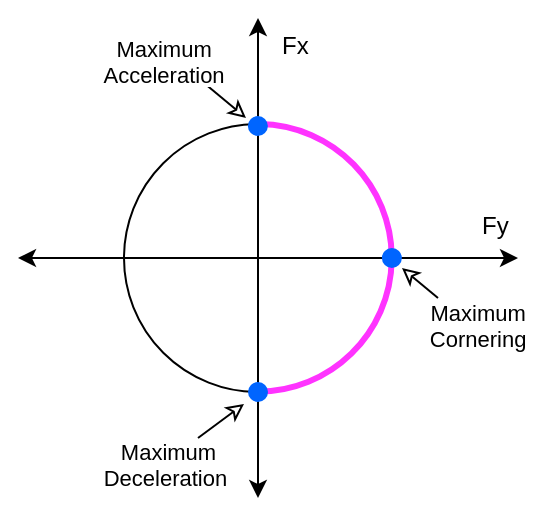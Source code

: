 <mxfile version="14.5.3" type="github" pages="2">
  <diagram id="g7usEjnd5ee0Ly5ZbJtn" name="Page-1">
    <mxGraphModel dx="1016" dy="541" grid="1" gridSize="10" guides="1" tooltips="1" connect="1" arrows="1" fold="1" page="1" pageScale="1" pageWidth="850" pageHeight="1100" math="0" shadow="0">
      <root>
        <mxCell id="0" />
        <mxCell id="1" parent="0" />
        <mxCell id="zeGIx0DeRolgVq0zqXq3-1" value="" style="endArrow=classic;startArrow=classic;" edge="1" parent="1">
          <mxGeometry width="50" height="50" relative="1" as="geometry">
            <mxPoint x="320" y="320" as="sourcePoint" />
            <mxPoint x="570" y="320" as="targetPoint" />
          </mxGeometry>
        </mxCell>
        <mxCell id="zeGIx0DeRolgVq0zqXq3-2" value="" style="endArrow=classic;startArrow=classic;" edge="1" parent="1">
          <mxGeometry width="50" height="50" relative="1" as="geometry">
            <mxPoint x="440" y="440" as="sourcePoint" />
            <mxPoint x="440" y="200" as="targetPoint" />
          </mxGeometry>
        </mxCell>
        <mxCell id="zeGIx0DeRolgVq0zqXq3-3" value="" style="ellipse;fillColor=none;aspect=fixed;" vertex="1" parent="1">
          <mxGeometry x="373" y="253" width="134" height="134" as="geometry" />
        </mxCell>
        <mxCell id="zeGIx0DeRolgVq0zqXq3-5" value="Fx" style="text;" vertex="1" parent="1">
          <mxGeometry x="450" y="200" width="40" height="30" as="geometry" />
        </mxCell>
        <mxCell id="zeGIx0DeRolgVq0zqXq3-6" value="Fy" style="text;" vertex="1" parent="1">
          <mxGeometry x="550" y="290" width="40" height="30" as="geometry" />
        </mxCell>
        <mxCell id="zeGIx0DeRolgVq0zqXq3-8" value="" style="verticalLabelPosition=bottom;verticalAlign=top;shape=mxgraph.basic.arc;startAngle=0.002;endAngle=0.502;strokeWidth=3;fontColor=#ffffff;fillColor=none;strokeColor=#FF33FF;" vertex="1" parent="1">
          <mxGeometry x="373" y="253" width="133.858" height="133.858" as="geometry" />
        </mxCell>
        <mxCell id="zeGIx0DeRolgVq0zqXq3-10" value="" style="shape=ellipse;fillColor=#0065FF;strokeColor=none;" vertex="1" parent="1">
          <mxGeometry x="435" y="382" width="10" height="10" as="geometry" />
        </mxCell>
        <mxCell id="zeGIx0DeRolgVq0zqXq3-11" value="" style="shape=ellipse;fillColor=#0065FF;strokeColor=none;" vertex="1" parent="1">
          <mxGeometry x="501.93" y="315" width="10" height="10" as="geometry" />
        </mxCell>
        <mxCell id="zeGIx0DeRolgVq0zqXq3-14" value="" style="shape=ellipse;fillColor=#0065FF;strokeColor=none;" vertex="1" parent="1">
          <mxGeometry x="434.93" y="249" width="10" height="10" as="geometry" />
        </mxCell>
        <mxCell id="zeGIx0DeRolgVq0zqXq3-16" value="" style="endArrow=classic;endFill=0;" edge="1" parent="1">
          <mxGeometry width="50" height="50" relative="1" as="geometry">
            <mxPoint x="410" y="230" as="sourcePoint" />
            <mxPoint x="434" y="250" as="targetPoint" />
          </mxGeometry>
        </mxCell>
        <mxCell id="zeGIx0DeRolgVq0zqXq3-17" value="Maximum &#xa;Acceleration" style="edgeLabel;align=center;verticalAlign=middle;resizable=0;points=[];" vertex="1" connectable="0" parent="zeGIx0DeRolgVq0zqXq3-16">
          <mxGeometry x="-0.458" relative="1" as="geometry">
            <mxPoint x="-23.74" y="-14.26" as="offset" />
          </mxGeometry>
        </mxCell>
        <mxCell id="zeGIx0DeRolgVq0zqXq3-19" value="" style="endArrow=classic;endFill=0;" edge="1" parent="1">
          <mxGeometry width="50" height="50" relative="1" as="geometry">
            <mxPoint x="410" y="410" as="sourcePoint" />
            <mxPoint x="433" y="393" as="targetPoint" />
          </mxGeometry>
        </mxCell>
        <mxCell id="zeGIx0DeRolgVq0zqXq3-20" value="Maximum &#xa;Deceleration " style="edgeLabel;align=center;verticalAlign=middle;resizable=0;points=[];" vertex="1" connectable="0" parent="zeGIx0DeRolgVq0zqXq3-19">
          <mxGeometry x="-0.458" relative="1" as="geometry">
            <mxPoint x="-21.42" y="17.42" as="offset" />
          </mxGeometry>
        </mxCell>
        <mxCell id="zeGIx0DeRolgVq0zqXq3-22" value="" style="endArrow=classic;endFill=0;" edge="1" parent="1">
          <mxGeometry width="50" height="50" relative="1" as="geometry">
            <mxPoint x="530" y="340" as="sourcePoint" />
            <mxPoint x="512" y="325" as="targetPoint" />
          </mxGeometry>
        </mxCell>
        <mxCell id="zeGIx0DeRolgVq0zqXq3-23" value="Maximum &#xa;Cornering" style="edgeLabel;align=center;verticalAlign=middle;resizable=0;points=[];" vertex="1" connectable="0" parent="zeGIx0DeRolgVq0zqXq3-22">
          <mxGeometry x="-0.458" relative="1" as="geometry">
            <mxPoint x="24.83" y="17.42" as="offset" />
          </mxGeometry>
        </mxCell>
      </root>
    </mxGraphModel>
  </diagram>
  <diagram id="X77Ue-ZlXGN9faTH996L" name="Page-2">
    <mxGraphModel dx="1226" dy="653" grid="0" gridSize="10" guides="1" tooltips="1" connect="1" arrows="1" fold="1" page="1" pageScale="1" pageWidth="850" pageHeight="1100" math="0" shadow="0">
      <root>
        <mxCell id="i4RcE1fr88npL_jNl3nU-0" />
        <mxCell id="i4RcE1fr88npL_jNl3nU-1" parent="i4RcE1fr88npL_jNl3nU-0" />
        <mxCell id="Za7xxilf6f-1Jp0edNZU-0" value="" style="edgeStyle=orthogonalEdgeStyle;rounded=0;orthogonalLoop=1;jettySize=auto;entryX=0;entryY=0.75;entryDx=0;entryDy=0;startArrow=none;startFill=0;endArrow=classicThin;endFill=1;fontSize=10;fillColor=#d0cee2;strokeColor=#56517e;" edge="1" parent="i4RcE1fr88npL_jNl3nU-1" source="Za7xxilf6f-1Jp0edNZU-6" target="Za7xxilf6f-1Jp0edNZU-37">
          <mxGeometry relative="1" as="geometry">
            <Array as="points">
              <mxPoint x="425" y="404.13" />
              <mxPoint x="425" y="385.13" />
            </Array>
          </mxGeometry>
        </mxCell>
        <mxCell id="Za7xxilf6f-1Jp0edNZU-1" value="road geometry" style="edgeLabel;align=center;verticalAlign=middle;resizable=0;points=[];fontSize=7;" vertex="1" connectable="0" parent="Za7xxilf6f-1Jp0edNZU-0">
          <mxGeometry x="0.278" y="1" relative="1" as="geometry">
            <mxPoint x="36.62" y="-25.42" as="offset" />
          </mxGeometry>
        </mxCell>
        <mxCell id="Za7xxilf6f-1Jp0edNZU-2" value="" style="edgeStyle=orthogonalEdgeStyle;rounded=0;orthogonalLoop=1;jettySize=auto;entryX=0;entryY=0.75;entryDx=0;entryDy=0;startArrow=none;startFill=0;endArrow=classicThin;endFill=1;fontSize=7;fillColor=#d0cee2;strokeColor=#56517e;" edge="1" parent="i4RcE1fr88npL_jNl3nU-1" source="Za7xxilf6f-1Jp0edNZU-6" target="Za7xxilf6f-1Jp0edNZU-21">
          <mxGeometry relative="1" as="geometry">
            <Array as="points">
              <mxPoint x="213" y="203.13" />
              <mxPoint x="595" y="203.13" />
              <mxPoint x="595" y="289.13" />
              <mxPoint x="625" y="289.13" />
            </Array>
          </mxGeometry>
        </mxCell>
        <mxCell id="Za7xxilf6f-1Jp0edNZU-3" value="μ" style="edgeLabel;align=center;verticalAlign=middle;resizable=0;points=[];fontSize=7;" vertex="1" connectable="0" parent="Za7xxilf6f-1Jp0edNZU-2">
          <mxGeometry x="0.38" y="-1" relative="1" as="geometry">
            <mxPoint x="-22" y="-8" as="offset" />
          </mxGeometry>
        </mxCell>
        <mxCell id="Za7xxilf6f-1Jp0edNZU-4" value="" style="edgeStyle=orthogonalEdgeStyle;rounded=0;orthogonalLoop=1;jettySize=auto;startArrow=none;startFill=0;endArrow=classicThin;endFill=1;fontSize=7;dashed=1;" edge="1" parent="i4RcE1fr88npL_jNl3nU-1" source="Za7xxilf6f-1Jp0edNZU-6" target="Za7xxilf6f-1Jp0edNZU-14">
          <mxGeometry relative="1" as="geometry" />
        </mxCell>
        <mxCell id="Za7xxilf6f-1Jp0edNZU-5" value="estimation\&#xa;preview" style="edgeLabel;align=center;verticalAlign=middle;resizable=0;points=[];fontSize=7;" vertex="1" connectable="0" parent="Za7xxilf6f-1Jp0edNZU-4">
          <mxGeometry x="-0.254" relative="1" as="geometry">
            <mxPoint x="-22" y="-4.04" as="offset" />
          </mxGeometry>
        </mxCell>
        <mxCell id="Za7xxilf6f-1Jp0edNZU-6" value="road friction,&#xa;road geometry" style="rounded=1;labelBackgroundColor=none;arcSize=16;verticalAlign=middle;fontSize=10;align=center;fillColor=#f5f5f5;strokeColor=#666666;fontColor=#333333;" vertex="1" parent="i4RcE1fr88npL_jNl3nU-1">
          <mxGeometry x="180" y="190" width="66" height="41.42" as="geometry" />
        </mxCell>
        <mxCell id="Za7xxilf6f-1Jp0edNZU-7" value="Vehicle Kinematics" style="rounded=1;align=center;verticalAlign=top;fontSize=10;fontStyle=0;strokeColor=#666666;fillColor=#f5f5f5;fontColor=#333333;glass=0;" vertex="1" parent="i4RcE1fr88npL_jNl3nU-1">
          <mxGeometry x="456.65" y="259.13" width="98.35" height="124" as="geometry" />
        </mxCell>
        <mxCell id="Za7xxilf6f-1Jp0edNZU-8" value="Vehicle Dynamics" style="rounded=1;align=center;verticalAlign=top;fontSize=10;fontStyle=0;strokeColor=#666666;fillColor=#f5f5f5;fontColor=#333333;glass=0;" vertex="1" parent="i4RcE1fr88npL_jNl3nU-1">
          <mxGeometry x="295.32" y="213.13" width="108.35" height="176" as="geometry" />
        </mxCell>
        <mxCell id="Za7xxilf6f-1Jp0edNZU-9" value="" style="edgeStyle=orthogonalEdgeStyle;rounded=0;orthogonalLoop=1;jettySize=auto;entryX=0;entryY=0.5;entryDx=0;entryDy=0;endArrow=classicThin;endFill=1;exitX=1;exitY=0.75;exitDx=0;exitDy=0;" edge="1" parent="i4RcE1fr88npL_jNl3nU-1" source="Za7xxilf6f-1Jp0edNZU-14" target="Za7xxilf6f-1Jp0edNZU-17">
          <mxGeometry relative="1" as="geometry">
            <mxPoint x="255" y="353.13" as="sourcePoint" />
          </mxGeometry>
        </mxCell>
        <mxCell id="Za7xxilf6f-1Jp0edNZU-10" value="driving/brake &#xa;torque T" style="edgeLabel;align=center;verticalAlign=middle;resizable=0;points=[];fontSize=7;" vertex="1" connectable="0" parent="Za7xxilf6f-1Jp0edNZU-9">
          <mxGeometry x="-0.258" y="-1" relative="1" as="geometry">
            <mxPoint x="1.24" y="-11.41" as="offset" />
          </mxGeometry>
        </mxCell>
        <mxCell id="Za7xxilf6f-1Jp0edNZU-11" value="" style="edgeStyle=orthogonalEdgeStyle;rounded=0;orthogonalLoop=1;jettySize=auto;exitX=1;exitY=0.75;exitDx=0;exitDy=0;fontSize=7;endArrow=classicThin;endFill=1;fillColor=#d5e8d4;strokeColor=#82b366;entryX=0;entryY=0.75;entryDx=0;entryDy=0;" edge="1" parent="i4RcE1fr88npL_jNl3nU-1" source="Za7xxilf6f-1Jp0edNZU-14" target="Za7xxilf6f-1Jp0edNZU-27">
          <mxGeometry relative="1" as="geometry">
            <Array as="points">
              <mxPoint x="246" y="299.13" />
              <mxPoint x="309" y="299.13" />
            </Array>
          </mxGeometry>
        </mxCell>
        <mxCell id="Za7xxilf6f-1Jp0edNZU-12" value="steering δ" style="edgeLabel;align=center;verticalAlign=middle;resizable=0;points=[];fontSize=7;" vertex="1" connectable="0" parent="Za7xxilf6f-1Jp0edNZU-11">
          <mxGeometry x="-0.199" y="1" relative="1" as="geometry">
            <mxPoint x="-10.86" y="-25.51" as="offset" />
          </mxGeometry>
        </mxCell>
        <mxCell id="Za7xxilf6f-1Jp0edNZU-13" value="" style="edgeStyle=orthogonalEdgeStyle;rounded=0;orthogonalLoop=1;jettySize=auto;entryX=0;entryY=0.25;entryDx=0;entryDy=0;fontSize=7;endArrow=classicThin;endFill=1;fillColor=#d5e8d4;strokeColor=#82b366;" edge="1" parent="i4RcE1fr88npL_jNl3nU-1" target="Za7xxilf6f-1Jp0edNZU-30">
          <mxGeometry relative="1" as="geometry">
            <mxPoint x="255" y="303.13" as="sourcePoint" />
          </mxGeometry>
        </mxCell>
        <mxCell id="Za7xxilf6f-1Jp0edNZU-14" value="Driver &#xa;Model and &#xa;Controller" style="rounded=1;align=center;verticalAlign=middle;fontSize=10;fontStyle=0;fillColor=#F8CBAD;strokeColor=#578EC0;arcSize=10;" vertex="1" parent="i4RcE1fr88npL_jNl3nU-1">
          <mxGeometry x="180" y="288.1" width="66" height="95.03" as="geometry" />
        </mxCell>
        <mxCell id="Za7xxilf6f-1Jp0edNZU-15" value="" style="edgeStyle=orthogonalEdgeStyle;rounded=0;orthogonalLoop=1;jettySize=auto;fontSize=7;entryX=0;entryY=0.25;entryDx=0;entryDy=0;endArrow=classicThin;endFill=1;" edge="1" parent="i4RcE1fr88npL_jNl3nU-1" source="Za7xxilf6f-1Jp0edNZU-17" target="Za7xxilf6f-1Jp0edNZU-33">
          <mxGeometry relative="1" as="geometry">
            <mxPoint x="465" y="243.13" as="targetPoint" />
          </mxGeometry>
        </mxCell>
        <mxCell id="Za7xxilf6f-1Jp0edNZU-16" value="rotational &#xa;velocity ω" style="edgeLabel;align=center;verticalAlign=middle;resizable=0;points=[];fontSize=7;" vertex="1" connectable="0" parent="Za7xxilf6f-1Jp0edNZU-15">
          <mxGeometry x="0.169" relative="1" as="geometry">
            <mxPoint x="-11.21" y="-10.4" as="offset" />
          </mxGeometry>
        </mxCell>
        <mxCell id="Za7xxilf6f-1Jp0edNZU-17" value="4 Wheels" style="rounded=1;align=center;verticalAlign=middle;fontSize=10;fontStyle=0;fillColor=#fff2cc;strokeColor=#d6b656;gradientColor=#ffd966;" vertex="1" parent="i4RcE1fr88npL_jNl3nU-1">
          <mxGeometry x="308.68" y="353.135" width="83" height="20" as="geometry" />
        </mxCell>
        <mxCell id="Za7xxilf6f-1Jp0edNZU-18" value="" style="edgeStyle=orthogonalEdgeStyle;rounded=0;orthogonalLoop=1;jettySize=auto;exitX=0.5;exitY=1;exitDx=0;exitDy=0;" edge="1" parent="i4RcE1fr88npL_jNl3nU-1" source="Za7xxilf6f-1Jp0edNZU-17" target="Za7xxilf6f-1Jp0edNZU-17">
          <mxGeometry relative="1" as="geometry" />
        </mxCell>
        <mxCell id="Za7xxilf6f-1Jp0edNZU-19" value="" style="edgeStyle=orthogonalEdgeStyle;rounded=0;orthogonalLoop=1;jettySize=auto;exitX=1;exitY=0.5;exitDx=0;exitDy=0;fontSize=7;endArrow=classicThin;endFill=1;" edge="1" parent="i4RcE1fr88npL_jNl3nU-1" source="Za7xxilf6f-1Jp0edNZU-21">
          <mxGeometry relative="1" as="geometry">
            <mxPoint x="350" y="373.13" as="targetPoint" />
            <Array as="points">
              <mxPoint x="715" y="275.13" />
              <mxPoint x="715" y="433.13" />
              <mxPoint x="350" y="433.13" />
            </Array>
          </mxGeometry>
        </mxCell>
        <mxCell id="Za7xxilf6f-1Jp0edNZU-20" value="Ftx,Fty" style="edgeLabel;align=center;verticalAlign=middle;resizable=0;points=[];fontSize=7;" vertex="1" connectable="0" parent="Za7xxilf6f-1Jp0edNZU-19">
          <mxGeometry x="0.217" relative="1" as="geometry">
            <mxPoint x="2.99" y="-6" as="offset" />
          </mxGeometry>
        </mxCell>
        <mxCell id="Za7xxilf6f-1Jp0edNZU-21" value="Tires" style="rounded=1;align=center;verticalAlign=middle;fillColor=#d0cee2;strokeColor=#56517e;fontSize=9;fontStyle=0;" vertex="1" parent="i4RcE1fr88npL_jNl3nU-1">
          <mxGeometry x="625" y="322.64" width="64" height="53.76" as="geometry" />
        </mxCell>
        <mxCell id="Za7xxilf6f-1Jp0edNZU-22" value="" style="edgeStyle=orthogonalEdgeStyle;rounded=0;orthogonalLoop=1;jettySize=auto;fontSize=7;entryX=-0.003;entryY=0.685;entryDx=0;entryDy=0;entryPerimeter=0;endArrow=classicThin;endFill=1;exitX=1;exitY=0.25;exitDx=0;exitDy=0;" edge="1" parent="i4RcE1fr88npL_jNl3nU-1" source="Za7xxilf6f-1Jp0edNZU-27" target="Za7xxilf6f-1Jp0edNZU-30">
          <mxGeometry relative="1" as="geometry">
            <Array as="points">
              <mxPoint x="435" y="328.13" />
              <mxPoint x="435" y="313.13" />
            </Array>
          </mxGeometry>
        </mxCell>
        <mxCell id="Za7xxilf6f-1Jp0edNZU-23" value="Vx,Vy,r" style="edgeLabel;align=center;verticalAlign=middle;resizable=0;points=[];fontSize=7;" vertex="1" connectable="0" parent="Za7xxilf6f-1Jp0edNZU-22">
          <mxGeometry x="-0.624" relative="1" as="geometry">
            <mxPoint x="-2.93" y="-6.3" as="offset" />
          </mxGeometry>
        </mxCell>
        <mxCell id="Za7xxilf6f-1Jp0edNZU-24" value="" style="edgeStyle=orthogonalEdgeStyle;rounded=0;orthogonalLoop=1;jettySize=auto;startArrow=none;startFill=0;endArrow=classicThin;endFill=1;fontSize=7;entryX=0;entryY=0.75;entryDx=0;entryDy=0;exitX=1;exitY=0.25;exitDx=0;exitDy=0;" edge="1" parent="i4RcE1fr88npL_jNl3nU-1" source="Za7xxilf6f-1Jp0edNZU-27" target="Za7xxilf6f-1Jp0edNZU-33">
          <mxGeometry relative="1" as="geometry">
            <mxPoint x="455" y="353.13" as="targetPoint" />
            <Array as="points">
              <mxPoint x="435" y="328.13" />
              <mxPoint x="435" y="267.13" />
            </Array>
          </mxGeometry>
        </mxCell>
        <mxCell id="Za7xxilf6f-1Jp0edNZU-25" value="" style="edgeStyle=orthogonalEdgeStyle;rounded=0;orthogonalLoop=1;jettySize=auto;startArrow=none;startFill=0;endArrow=classicThin;endFill=1;fontSize=7;entryX=0;entryY=0.25;entryDx=0;entryDy=0;exitX=1;exitY=0.75;exitDx=0;exitDy=0;" edge="1" parent="i4RcE1fr88npL_jNl3nU-1" source="Za7xxilf6f-1Jp0edNZU-27" target="Za7xxilf6f-1Jp0edNZU-37">
          <mxGeometry relative="1" as="geometry">
            <Array as="points">
              <mxPoint x="425" y="358.13" />
              <mxPoint x="425" y="369.13" />
            </Array>
          </mxGeometry>
        </mxCell>
        <mxCell id="Za7xxilf6f-1Jp0edNZU-26" value="ax,ay" style="edgeLabel;align=center;verticalAlign=middle;resizable=0;points=[];fontSize=7;" vertex="1" connectable="0" parent="Za7xxilf6f-1Jp0edNZU-25">
          <mxGeometry x="-0.536" y="1" relative="1" as="geometry">
            <mxPoint x="28.38" y="4.58" as="offset" />
          </mxGeometry>
        </mxCell>
        <mxCell id="Za7xxilf6f-1Jp0edNZU-27" value="Vehicle Body:&#xa;Longitudinal,&#xa;Lateral,Yaw" style="rounded=1;align=center;verticalAlign=middle;fontSize=10;fontStyle=0;fillColor=#fff2cc;strokeColor=#d6b656;gradientColor=#ffd966;" vertex="1" parent="i4RcE1fr88npL_jNl3nU-1">
          <mxGeometry x="308.68" y="231.42" width="83" height="60" as="geometry" />
        </mxCell>
        <mxCell id="Za7xxilf6f-1Jp0edNZU-28" value="" style="edgeStyle=orthogonalEdgeStyle;rounded=0;orthogonalLoop=1;jettySize=auto;startArrow=none;startFill=0;endArrow=classicThin;endFill=1;fontSize=7;" edge="1" parent="i4RcE1fr88npL_jNl3nU-1" source="Za7xxilf6f-1Jp0edNZU-30" target="Za7xxilf6f-1Jp0edNZU-21">
          <mxGeometry relative="1" as="geometry">
            <Array as="points">
              <mxPoint x="575" y="307.13" />
              <mxPoint x="575" y="270.13" />
            </Array>
          </mxGeometry>
        </mxCell>
        <mxCell id="Za7xxilf6f-1Jp0edNZU-29" value="α" style="edgeLabel;align=center;verticalAlign=middle;resizable=0;points=[];fontSize=7;" vertex="1" connectable="0" parent="Za7xxilf6f-1Jp0edNZU-28">
          <mxGeometry x="-0.642" y="-1" relative="1" as="geometry">
            <mxPoint x="3.85" y="-6.92" as="offset" />
          </mxGeometry>
        </mxCell>
        <mxCell id="Za7xxilf6f-1Jp0edNZU-30" value="Slip Angle" style="rounded=1;align=center;verticalAlign=middle;fillColor=#b1ddf0;strokeColor=#10739e;fontSize=9;fontStyle=0;" vertex="1" parent="i4RcE1fr88npL_jNl3nU-1">
          <mxGeometry x="473.72" y="333.13" width="64.21" height="31.42" as="geometry" />
        </mxCell>
        <mxCell id="Za7xxilf6f-1Jp0edNZU-31" value="" style="edgeStyle=orthogonalEdgeStyle;rounded=0;orthogonalLoop=1;jettySize=auto;startArrow=none;startFill=0;endArrow=classicThin;endFill=1;fontSize=7;entryX=-0.016;entryY=0.204;entryDx=0;entryDy=0;entryPerimeter=0;" edge="1" parent="i4RcE1fr88npL_jNl3nU-1" source="Za7xxilf6f-1Jp0edNZU-33" target="Za7xxilf6f-1Jp0edNZU-21">
          <mxGeometry relative="1" as="geometry" />
        </mxCell>
        <mxCell id="Za7xxilf6f-1Jp0edNZU-32" value="κ" style="edgeLabel;align=center;verticalAlign=middle;resizable=0;points=[];fontSize=7;" vertex="1" connectable="0" parent="Za7xxilf6f-1Jp0edNZU-31">
          <mxGeometry x="0.016" y="6" relative="1" as="geometry">
            <mxPoint x="-17.43" y="-0.31" as="offset" />
          </mxGeometry>
        </mxCell>
        <mxCell id="Za7xxilf6f-1Jp0edNZU-33" value="Slip Ratio" style="rounded=1;align=center;verticalAlign=middle;fillColor=#b1ddf0;strokeColor=#10739e;fontSize=9;fontStyle=0;" vertex="1" parent="i4RcE1fr88npL_jNl3nU-1">
          <mxGeometry x="473.72" y="283.13" width="64.21" height="31.42" as="geometry" />
        </mxCell>
        <mxCell id="Za7xxilf6f-1Jp0edNZU-34" value="" style="edgeStyle=orthogonalEdgeStyle;rounded=0;orthogonalLoop=1;jettySize=auto;exitX=1;exitY=0.75;exitDx=0;exitDy=0;fontSize=7;endArrow=classicThin;endFill=1;fillColor=#d5e8d4;strokeColor=#82b366;" edge="1" parent="i4RcE1fr88npL_jNl3nU-1" source="Za7xxilf6f-1Jp0edNZU-14" target="Za7xxilf6f-1Jp0edNZU-33">
          <mxGeometry relative="1" as="geometry">
            <mxPoint x="235" y="309.083" as="sourcePoint" />
            <mxPoint x="342.68" y="353.13" as="targetPoint" />
            <Array as="points">
              <mxPoint x="445" y="299.13" />
              <mxPoint x="445" y="260.13" />
            </Array>
          </mxGeometry>
        </mxCell>
        <mxCell id="Za7xxilf6f-1Jp0edNZU-35" value="" style="edgeStyle=orthogonalEdgeStyle;rounded=0;orthogonalLoop=1;jettySize=auto;entryX=-0.003;entryY=0.576;entryDx=0;entryDy=0;startArrow=none;startFill=0;endArrow=classicThin;endFill=1;fontSize=7;entryPerimeter=0;" edge="1" parent="i4RcE1fr88npL_jNl3nU-1" source="Za7xxilf6f-1Jp0edNZU-37" target="Za7xxilf6f-1Jp0edNZU-21">
          <mxGeometry relative="1" as="geometry">
            <Array as="points">
              <mxPoint x="585" y="377.13" />
              <mxPoint x="585" y="279.13" />
            </Array>
          </mxGeometry>
        </mxCell>
        <mxCell id="Za7xxilf6f-1Jp0edNZU-36" value="Fz" style="edgeLabel;align=center;verticalAlign=middle;resizable=0;points=[];fontSize=7;" vertex="1" connectable="0" parent="Za7xxilf6f-1Jp0edNZU-35">
          <mxGeometry x="-0.736" y="1" relative="1" as="geometry">
            <mxPoint x="-11" y="-6" as="offset" />
          </mxGeometry>
        </mxCell>
        <mxCell id="Za7xxilf6f-1Jp0edNZU-37" value="Normal Force" style="rounded=1;align=center;verticalAlign=middle;fontSize=9;fontStyle=0;fillColor=#f5f5f5;strokeColor=#666666;fontColor=#333333;" vertex="1" parent="i4RcE1fr88npL_jNl3nU-1">
          <mxGeometry x="456.65" y="200.0" width="98.35" height="31.42" as="geometry" />
        </mxCell>
        <mxCell id="Za7xxilf6f-1Jp0edNZU-38" value="" style="edgeStyle=orthogonalEdgeStyle;rounded=0;orthogonalLoop=1;jettySize=auto;startArrow=none;startFill=0;endArrow=classicThin;endFill=1;fontSize=7;entryX=0;entryY=0.25;entryDx=0;entryDy=0;exitX=1;exitY=0.25;exitDx=0;exitDy=0;" edge="1" parent="i4RcE1fr88npL_jNl3nU-1" source="Za7xxilf6f-1Jp0edNZU-27" target="Za7xxilf6f-1Jp0edNZU-27">
          <mxGeometry relative="1" as="geometry">
            <mxPoint x="483.72" y="277.285" as="targetPoint" />
            <mxPoint x="401.68" y="338.13" as="sourcePoint" />
          </mxGeometry>
        </mxCell>
        <mxCell id="Za7xxilf6f-1Jp0edNZU-41" value="" style="group;" vertex="1" connectable="0" parent="i4RcE1fr88npL_jNl3nU-1">
          <mxGeometry x="167.49" y="659.54" width="377.08" height="94.87" as="geometry" />
        </mxCell>
        <mxCell id="Za7xxilf6f-1Jp0edNZU-42" value="" style="shape=parallelogram;perimeter=parallelogramPerimeter;fixedSize=1;fillColor=#cdeb8b;fontFamily=Times New Roman;size=86.056;labelBorderColor=none;strokeColor=#36393d;rounded=1;" vertex="1" parent="Za7xxilf6f-1Jp0edNZU-41">
          <mxGeometry x="34.914" y="-20.87" width="341.101" height="75.738" as="geometry" />
        </mxCell>
        <mxCell id="Za7xxilf6f-1Jp0edNZU-43" value="" style="shape=parallelogram;perimeter=parallelogramPerimeter;fixedSize=1;fontFamily=Times New Roman;size=58.287;labelBorderColor=none;fontColor=#ffffff;fillColor=#808080;strokeColor=none;" vertex="1" parent="Za7xxilf6f-1Jp0edNZU-41">
          <mxGeometry x="47.015" y="-9.27" width="316.699" height="51.809" as="geometry" />
        </mxCell>
        <mxCell id="Za7xxilf6f-1Jp0edNZU-44" value="" style="endArrow=none;exitX=0.14;exitY=0.207;exitDx=0;exitDy=0;exitPerimeter=0;entryX=0.962;entryY=0.209;entryDx=0;entryDy=0;entryPerimeter=0;strokeWidth=3;fillColor=#ffff88;strokeColor=#FF9933;" edge="1" parent="Za7xxilf6f-1Jp0edNZU-41">
          <mxGeometry width="50" height="50" relative="1" as="geometry">
            <mxPoint x="106" y="-8.576" as="sourcePoint" />
            <mxPoint x="362.713" y="-8.456" as="targetPoint" />
            <Array as="points" />
          </mxGeometry>
        </mxCell>
        <mxCell id="Za7xxilf6f-1Jp0edNZU-45" value="" style="endArrow=none;exitX=0.14;exitY=0.207;exitDx=0;exitDy=0;exitPerimeter=0;entryX=0.962;entryY=0.209;entryDx=0;entryDy=0;entryPerimeter=0;strokeWidth=3;fillColor=#ffff88;strokeColor=#FFFFFF;dashed=1;rounded=1;" edge="1" parent="Za7xxilf6f-1Jp0edNZU-41">
          <mxGeometry width="50" height="50" relative="1" as="geometry">
            <mxPoint x="79.431" y="6.477" as="sourcePoint" />
            <mxPoint x="261.768" y="6.597" as="targetPoint" />
            <Array as="points" />
          </mxGeometry>
        </mxCell>
        <mxCell id="Za7xxilf6f-1Jp0edNZU-46" value="" style="endArrow=none;exitX=0.14;exitY=0.207;exitDx=0;exitDy=0;exitPerimeter=0;entryX=0.962;entryY=0.209;entryDx=0;entryDy=0;entryPerimeter=0;strokeWidth=3;fillColor=#ffff88;strokeColor=#FFFFFF;" edge="1" parent="Za7xxilf6f-1Jp0edNZU-41">
          <mxGeometry width="50" height="50" relative="1" as="geometry">
            <mxPoint x="65.986" y="21.539" as="sourcePoint" />
            <mxPoint x="157.228" y="21.539" as="targetPoint" />
            <Array as="points" />
          </mxGeometry>
        </mxCell>
        <mxCell id="Za7xxilf6f-1Jp0edNZU-47" value="" style="endArrow=none;exitX=0.14;exitY=0.207;exitDx=0;exitDy=0;exitPerimeter=0;strokeWidth=3;strokeColor=#FFFFFF;" edge="1" parent="Za7xxilf6f-1Jp0edNZU-41">
          <mxGeometry width="50" height="50" relative="1" as="geometry">
            <mxPoint x="189.643" y="37.975" as="sourcePoint" />
            <mxPoint x="250.422" y="38.539" as="targetPoint" />
            <Array as="points" />
          </mxGeometry>
        </mxCell>
        <mxCell id="Za7xxilf6f-1Jp0edNZU-48" value="" style="endArrow=none;strokeColor=#FFFFFF;strokeWidth=3;curved=1;endFill=0;" edge="1" parent="Za7xxilf6f-1Jp0edNZU-41">
          <mxGeometry width="50" height="50" relative="1" as="geometry">
            <mxPoint x="157.228" y="21.539" as="sourcePoint" />
            <mxPoint x="190.454" y="37.939" as="targetPoint" />
            <Array as="points">
              <mxPoint x="166.142" y="21.539" />
              <mxPoint x="178.298" y="38.539" />
            </Array>
          </mxGeometry>
        </mxCell>
        <mxCell id="Za7xxilf6f-1Jp0edNZU-49" value="" style="endArrow=none;exitX=0.14;exitY=0.207;exitDx=0;exitDy=0;exitPerimeter=0;entryX=0.962;entryY=0.209;entryDx=0;entryDy=0;entryPerimeter=0;strokeWidth=3;fillColor=#ffff88;strokeColor=#FFFFFF;dashed=1;" edge="1" parent="Za7xxilf6f-1Jp0edNZU-41">
          <mxGeometry width="50" height="50" relative="1" as="geometry">
            <mxPoint x="166.478" y="22.223" as="sourcePoint" />
            <mxPoint x="250.422" y="22.223" as="targetPoint" />
            <Array as="points" />
          </mxGeometry>
        </mxCell>
        <mxCell id="Za7xxilf6f-1Jp0edNZU-50" value="" style="endArrow=none;exitX=0.14;exitY=0.207;exitDx=0;exitDy=0;exitPerimeter=0;entryX=0.962;entryY=0.209;entryDx=0;entryDy=0;entryPerimeter=0;strokeWidth=3;fillColor=#ffff88;strokeColor=#FFFFFF;" edge="1" parent="Za7xxilf6f-1Jp0edNZU-41">
          <mxGeometry width="50" height="50" relative="1" as="geometry">
            <mxPoint x="250.422" y="22.223" as="sourcePoint" />
            <mxPoint x="335.513" y="22.223" as="targetPoint" />
            <Array as="points" />
          </mxGeometry>
        </mxCell>
        <mxCell id="Za7xxilf6f-1Jp0edNZU-51" value="" style="endArrow=none;strokeWidth=3;fillColor=#ffff88;strokeColor=#FFFFFF;entryX=0.895;entryY=0.691;entryDx=0;entryDy=0;entryPerimeter=0;" edge="1" parent="Za7xxilf6f-1Jp0edNZU-41">
          <mxGeometry width="50" height="50" relative="1" as="geometry">
            <mxPoint x="268.251" y="22.239" as="sourcePoint" />
            <mxPoint x="329.65" y="26.53" as="targetPoint" />
            <Array as="points" />
          </mxGeometry>
        </mxCell>
        <mxCell id="Za7xxilf6f-1Jp0edNZU-52" value="" style="endArrow=none;strokeWidth=3;strokeColor=#FFFFFF;entryX=0.85;entryY=0.993;entryDx=0;entryDy=0;entryPerimeter=0;" edge="1" parent="Za7xxilf6f-1Jp0edNZU-41" target="Za7xxilf6f-1Jp0edNZU-43">
          <mxGeometry width="50" height="50" relative="1" as="geometry">
            <mxPoint x="250.422" y="38.539" as="sourcePoint" />
            <mxPoint x="316.137" y="42.435" as="targetPoint" />
            <Array as="points" />
          </mxGeometry>
        </mxCell>
        <mxCell id="Za7xxilf6f-1Jp0edNZU-53" value="" style="endArrow=blockThin;strokeColor=#FFFFFF;strokeWidth=1;endFill=1;startSize=2;endSize=2;" edge="1" parent="Za7xxilf6f-1Jp0edNZU-41">
          <mxGeometry width="50" height="50" relative="1" as="geometry">
            <mxPoint x="228.542" y="13.539" as="sourcePoint" />
            <mxPoint x="238.266" y="13.539" as="targetPoint" />
          </mxGeometry>
        </mxCell>
        <mxCell id="Za7xxilf6f-1Jp0edNZU-54" value="" style="endArrow=blockThin;strokeColor=#FFFFFF;strokeWidth=1;endFill=1;startSize=2;endSize=2;" edge="1" parent="Za7xxilf6f-1Jp0edNZU-41">
          <mxGeometry width="50" height="50" relative="1" as="geometry">
            <mxPoint x="244.647" y="-1.586" as="sourcePoint" />
            <mxPoint x="254.372" y="-1.586" as="targetPoint" />
          </mxGeometry>
        </mxCell>
        <mxCell id="Za7xxilf6f-1Jp0edNZU-56" value="" style="endArrow=blockThin;strokeColor=#FFFFFF;strokeWidth=1;endFill=1;startSize=2;endSize=2;" edge="1" parent="Za7xxilf6f-1Jp0edNZU-41">
          <mxGeometry width="50" height="50" relative="1" as="geometry">
            <mxPoint x="140.005" y="-1.712" as="sourcePoint" />
            <mxPoint x="149.73" y="-1.712" as="targetPoint" />
          </mxGeometry>
        </mxCell>
        <mxCell id="Za7xxilf6f-1Jp0edNZU-57" value="" style="endArrow=none;exitX=0.14;exitY=0.207;exitDx=0;exitDy=0;exitPerimeter=0;entryX=0.962;entryY=0.209;entryDx=0;entryDy=0;entryPerimeter=0;strokeWidth=3;fillColor=#ffff88;strokeColor=#FFFFFF;" edge="1" parent="Za7xxilf6f-1Jp0edNZU-41">
          <mxGeometry width="50" height="50" relative="1" as="geometry">
            <mxPoint x="265.819" y="6.477" as="sourcePoint" />
            <mxPoint x="349.289" y="6.477" as="targetPoint" />
            <Array as="points" />
          </mxGeometry>
        </mxCell>
        <mxCell id="Za7xxilf6f-1Jp0edNZU-89" value="" style="group;" vertex="1" connectable="0" parent="Za7xxilf6f-1Jp0edNZU-41">
          <mxGeometry x="92.511" y="-8.299" width="52.838" height="52.838" as="geometry" />
        </mxCell>
        <mxCell id="Za7xxilf6f-1Jp0edNZU-85" value="" style="shape=image;verticalAlign=top;verticalLabelPosition=bottom;labelBackgroundColor=#ffffff;imageAspect=0;aspect=fixed;image=https://cdn1.iconfinder.com/data/icons/computer-hardware-cute-style-vol-2/52/signal__device__technology__radar__satellite__antenna__tower-128.png;strokeColor=#FF33FF;strokeWidth=3;fillColor=none;gradientColor=#ffffff;" vertex="1" parent="Za7xxilf6f-1Jp0edNZU-89">
          <mxGeometry x="11.07" width="18.93" height="18.93" as="geometry" />
        </mxCell>
        <mxCell id="Za7xxilf6f-1Jp0edNZU-88" value="" style="shape=image;verticalAlign=top;verticalLabelPosition=bottom;labelBackgroundColor=#ffffff;imageAspect=0;aspect=fixed;image=https://cdn0.iconfinder.com/data/icons/isometric-city-basic-transport/480/car-front-02-128.png;strokeColor=#FF33FF;strokeWidth=3;fillColor=none;gradientColor=#ffffff;rotation=-30;" vertex="1" parent="Za7xxilf6f-1Jp0edNZU-89">
          <mxGeometry x="1.199" y="-0.431" width="38.68" height="38.68" as="geometry" />
        </mxCell>
        <mxCell id="Za7xxilf6f-1Jp0edNZU-90" value="" style="shape=parallelogram;perimeter=parallelogramPerimeter;fixedSize=1;fontFamily=Times New Roman;size=14.484;labelBorderColor=none;fontColor=#ffffff;fillColor=#1ba1e2;strokeColor=none;opacity=70;" vertex="1" parent="Za7xxilf6f-1Jp0edNZU-41">
          <mxGeometry x="191.99" y="7.54" width="128.01" height="12.92" as="geometry" />
        </mxCell>
        <mxCell id="Za7xxilf6f-1Jp0edNZU-92" value="" style="group;" vertex="1" connectable="0" parent="Za7xxilf6f-1Jp0edNZU-41">
          <mxGeometry x="199.512" y="-20.0" width="57.605" height="58.398" as="geometry" />
        </mxCell>
        <mxCell id="Za7xxilf6f-1Jp0edNZU-86" value="" style="shape=image;verticalAlign=top;verticalLabelPosition=bottom;labelBackgroundColor=#ffffff;imageAspect=0;aspect=fixed;image=https://cdn1.iconfinder.com/data/icons/computer-hardware-line-vol-2/52/signal__device__technology__radar__satellite__antenna__tower-128.png;strokeColor=#FF33FF;strokeWidth=3;fillColor=none;gradientColor=#ffffff;" vertex="1" parent="Za7xxilf6f-1Jp0edNZU-92">
          <mxGeometry x="15" y="8.7" width="22.3" height="22.3" as="geometry" />
        </mxCell>
        <mxCell id="Za7xxilf6f-1Jp0edNZU-40" value="" style="shape=image;verticalAlign=top;verticalLabelPosition=bottom;labelBackgroundColor=#ffffff;imageAspect=0;aspect=fixed;image=https://cdn0.iconfinder.com/data/icons/isometric-city-basic-transport/480/car-taxi-front-01-128.png;strokeColor=#FF33FF;strokeWidth=3;fillColor=none;gradientColor=#ffffff;rotation=-30;" vertex="1" parent="Za7xxilf6f-1Jp0edNZU-92">
          <mxGeometry x="7.718" y="8.51" width="42.17" height="42.17" as="geometry" />
        </mxCell>
        <mxCell id="Za7xxilf6f-1Jp0edNZU-102" value="" style="endArrow=block;dashed=1;html=1;fontSize=10;entryX=0.298;entryY=0.972;entryDx=0;entryDy=0;entryPerimeter=0;startArrow=block;startFill=0;endFill=0;" edge="1" parent="Za7xxilf6f-1Jp0edNZU-41" target="Za7xxilf6f-1Jp0edNZU-81">
          <mxGeometry width="50" height="50" relative="1" as="geometry">
            <mxPoint x="112.51" as="sourcePoint" />
            <mxPoint x="162.51" y="-50" as="targetPoint" />
          </mxGeometry>
        </mxCell>
        <mxCell id="Za7xxilf6f-1Jp0edNZU-63" value="60" style="ellipse;aspect=fixed;rounded=1;shadow=0;sketch=0;gradientColor=#ea6b66;fillColor=none;strokeColor=#FF0000;strokeWidth=1;fontSize=7;fontStyle=1;" vertex="1" parent="i4RcE1fr88npL_jNl3nU-1">
          <mxGeometry x="426.758" y="700.578" width="12.99" height="12.992" as="geometry" />
        </mxCell>
        <mxCell id="Za7xxilf6f-1Jp0edNZU-69" value="" style="shape=image;verticalAlign=top;verticalLabelPosition=bottom;labelBackgroundColor=#ffffff;imageAspect=0;aspect=fixed;image=https://cdn0.iconfinder.com/data/icons/isometric-city-basic-transport/480/car-police-front-01-128.png;strokeColor=#FF33FF;strokeWidth=3;fillColor=none;gradientColor=#ffffff;rotation=-30;" vertex="1" parent="i4RcE1fr88npL_jNl3nU-1">
          <mxGeometry x="670" y="570.4" width="38" height="38" as="geometry" />
        </mxCell>
        <mxCell id="Za7xxilf6f-1Jp0edNZU-72" value="" style="fontColor=#0066CC;verticalAlign=top;verticalLabelPosition=bottom;labelPosition=center;align=center;outlineConnect=0;fillColor=#CCCCCC;strokeColor=#6881B3;gradientColor=none;gradientDirection=north;strokeWidth=2;shape=mxgraph.networks.security_camera;" vertex="1" parent="i4RcE1fr88npL_jNl3nU-1">
          <mxGeometry x="80" y="445.56" width="60" height="40" as="geometry" />
        </mxCell>
        <mxCell id="Za7xxilf6f-1Jp0edNZU-73" value="" style="points=[];aspect=fixed;align=center;shadow=0;dashed=0;image;image=img/lib/allied_telesis/security/POE_DVS_Camera.svg;strokeColor=#FF33FF;strokeWidth=3;fillColor=none;gradientColor=#ffffff;" vertex="1" parent="i4RcE1fr88npL_jNl3nU-1">
          <mxGeometry x="308.68" y="445.56" width="31" height="24.44" as="geometry" />
        </mxCell>
        <mxCell id="Za7xxilf6f-1Jp0edNZU-74" value="" style="image;image=img/lib/clip_art/computers/Database_128x128.png;strokeColor=#FF33FF;strokeWidth=3;fillColor=none;gradientColor=#ffffff;" vertex="1" parent="i4RcE1fr88npL_jNl3nU-1">
          <mxGeometry x="668" y="470" width="80" height="80" as="geometry" />
        </mxCell>
        <mxCell id="Za7xxilf6f-1Jp0edNZU-78" value="" style="image;image=img/lib/clip_art/computers/Server_Rack_128x128.png;strokeColor=#FF33FF;strokeWidth=3;fillColor=none;gradientColor=#ffffff;" vertex="1" parent="i4RcE1fr88npL_jNl3nU-1">
          <mxGeometry x="70" y="323.13" width="80" height="80" as="geometry" />
        </mxCell>
        <mxCell id="Za7xxilf6f-1Jp0edNZU-79" value="" style="image;image=img/lib/clip_art/computers/Server_128x128.png;strokeColor=#FF33FF;strokeWidth=3;fillColor=none;gradientColor=#ffffff;" vertex="1" parent="i4RcE1fr88npL_jNl3nU-1">
          <mxGeometry x="140" y="303.13" width="80" height="80" as="geometry" />
        </mxCell>
        <mxCell id="Za7xxilf6f-1Jp0edNZU-82" value="" style="group;" vertex="1" connectable="0" parent="i4RcE1fr88npL_jNl3nU-1">
          <mxGeometry x="274.68" y="560" width="101.7" height="51.42" as="geometry" />
        </mxCell>
        <mxCell id="Za7xxilf6f-1Jp0edNZU-80" value="" style="aspect=fixed;perimeter=ellipsePerimeter;align=center;shadow=0;dashed=0;spacingTop=3;image;image=img/lib/active_directory/database_server.svg;strokeColor=#FF33FF;strokeWidth=3;fillColor=none;gradientColor=#ffffff;" vertex="1" parent="Za7xxilf6f-1Jp0edNZU-82">
          <mxGeometry x="58.616" y="7.819" width="29.519" height="35.998" as="geometry" />
        </mxCell>
        <mxCell id="Za7xxilf6f-1Jp0edNZU-81" value="" style="rounded=1;align=center;verticalAlign=middle;fontSize=9;fontStyle=0;strokeColor=#666666;fontColor=#333333;fillColor=none;" vertex="1" parent="Za7xxilf6f-1Jp0edNZU-82">
          <mxGeometry width="101.7" height="51.42" as="geometry" />
        </mxCell>
        <mxCell id="Za7xxilf6f-1Jp0edNZU-84" value="Shared &#xa;Database &#xa;Server" style="text;resizable=0;autosize=1;align=left;verticalAlign=middle;points=[];fillColor=none;strokeColor=none;rounded=0;fontSize=10;" vertex="1" parent="Za7xxilf6f-1Jp0edNZU-82">
          <mxGeometry x="-5.151e-14" y="2.002" width="53" height="37" as="geometry" />
        </mxCell>
        <mxCell id="Za7xxilf6f-1Jp0edNZU-87" value="" style="shape=image;verticalAlign=top;verticalLabelPosition=bottom;labelBackgroundColor=#ffffff;imageAspect=0;aspect=fixed;image=https://cdn2.iconfinder.com/data/icons/flat-ui-4/100/Antenna-128.png;strokeColor=#FF33FF;strokeWidth=3;fillColor=none;gradientColor=#ffffff;rotation=0;" vertex="1" parent="i4RcE1fr88npL_jNl3nU-1">
          <mxGeometry x="317.0" y="532" width="29.68" height="29.68" as="geometry" />
        </mxCell>
        <mxCell id="Za7xxilf6f-1Jp0edNZU-101" value="" style="shape=image;html=1;verticalAlign=top;verticalLabelPosition=bottom;labelBackgroundColor=#ffffff;imageAspect=0;aspect=fixed;image=https://cdn1.iconfinder.com/data/icons/line-free/24/Wireless_antenna-128.png;strokeColor=#000000;strokeWidth=3;fillColor=#ffffff;gradientColor=#ffffff;fontSize=10;opacity=70;align=left;" vertex="1" parent="i4RcE1fr88npL_jNl3nU-1">
          <mxGeometry x="144.52" y="525.63" width="29.7" height="29.7" as="geometry" />
        </mxCell>
        <mxCell id="Za7xxilf6f-1Jp0edNZU-99" value="" style="rounded=1;align=center;verticalAlign=middle;fontSize=9;fontStyle=0;strokeColor=#666666;fontColor=#333333;fillColor=none;" vertex="1" parent="i4RcE1fr88npL_jNl3nU-1">
          <mxGeometry x="78.3" y="514.77" width="101.7" height="51.42" as="geometry" />
        </mxCell>
        <mxCell id="Za7xxilf6f-1Jp0edNZU-98" value="Base &#xa;Station" style="text;resizable=0;autosize=1;align=left;verticalAlign=middle;points=[];fillColor=none;strokeColor=none;rounded=0;fontSize=10;" vertex="1" parent="i4RcE1fr88npL_jNl3nU-1">
          <mxGeometry x="84.521" y="514.772" width="50" height="30" as="geometry" />
        </mxCell>
        <mxCell id="Za7xxilf6f-1Jp0edNZU-103" value="" style="endArrow=block;dashed=1;html=1;fontSize=10;entryX=0.704;entryY=0.983;entryDx=0;entryDy=0;entryPerimeter=0;exitX=0.642;exitY=-0.031;exitDx=0;exitDy=0;exitPerimeter=0;startArrow=block;startFill=0;endFill=0;" edge="1" parent="i4RcE1fr88npL_jNl3nU-1" source="Za7xxilf6f-1Jp0edNZU-40" target="Za7xxilf6f-1Jp0edNZU-81">
          <mxGeometry width="50" height="50" relative="1" as="geometry">
            <mxPoint x="290" y="669.54" as="sourcePoint" />
            <mxPoint x="349.987" y="609.98" as="targetPoint" />
          </mxGeometry>
        </mxCell>
        <mxCell id="Za7xxilf6f-1Jp0edNZU-104" value="" style="endArrow=block;dashed=1;html=1;fontSize=10;entryX=0;entryY=0.5;entryDx=0;entryDy=0;exitX=0.994;exitY=0.568;exitDx=0;exitDy=0;exitPerimeter=0;startArrow=block;startFill=0;endFill=0;" edge="1" parent="i4RcE1fr88npL_jNl3nU-1" source="Za7xxilf6f-1Jp0edNZU-81" target="Za7xxilf6f-1Jp0edNZU-95">
          <mxGeometry width="50" height="50" relative="1" as="geometry">
            <mxPoint x="365.795" y="656.749" as="sourcePoint" />
            <mxPoint x="357.277" y="610.546" as="targetPoint" />
          </mxGeometry>
        </mxCell>
        <mxCell id="Za7xxilf6f-1Jp0edNZU-96" value="Road Side&#xa;Friction Measurement &#xa;Unit" style="text;resizable=0;autosize=1;align=left;verticalAlign=middle;points=[];fillColor=none;strokeColor=none;rounded=0;fontSize=10;" vertex="1" parent="i4RcE1fr88npL_jNl3nU-1">
          <mxGeometry x="422.65" y="566.192" width="107" height="37" as="geometry" />
        </mxCell>
        <mxCell id="Za7xxilf6f-1Jp0edNZU-95" value="" style="rounded=1;align=center;verticalAlign=middle;fontSize=9;fontStyle=0;strokeColor=#666666;fontColor=#333333;fillColor=none;" vertex="1" parent="i4RcE1fr88npL_jNl3nU-1">
          <mxGeometry x="422.65" y="563.69" width="101.7" height="51.42" as="geometry" />
        </mxCell>
        <mxCell id="Za7xxilf6f-1Jp0edNZU-71" value="" style="image;image=img/lib/clip_art/networking/Ip_Camera_128x128.png;strokeColor=#FF33FF;strokeWidth=3;fillColor=none;gradientColor=#ffffff;" vertex="1" parent="i4RcE1fr88npL_jNl3nU-1">
          <mxGeometry x="549" y="476" width="22.65" height="21.11" as="geometry" />
        </mxCell>
        <mxCell id="Za7xxilf6f-1Jp0edNZU-105" value="" style="endArrow=block;dashed=1;html=1;fontSize=10;entryX=0.226;entryY=0.989;entryDx=0;entryDy=0;entryPerimeter=0;startArrow=none;startFill=0;endFill=0;exitX=0.754;exitY=0.226;exitDx=0;exitDy=0;exitPerimeter=0;" edge="1" parent="i4RcE1fr88npL_jNl3nU-1" source="Za7xxilf6f-1Jp0edNZU-90" target="Za7xxilf6f-1Jp0edNZU-95">
          <mxGeometry width="50" height="50" relative="1" as="geometry">
            <mxPoint x="399.795" y="656.749" as="sourcePoint" />
            <mxPoint x="391.277" y="610.546" as="targetPoint" />
          </mxGeometry>
        </mxCell>
        <mxCell id="Za7xxilf6f-1Jp0edNZU-106" value="" style="outlineConnect=0;dashed=0;verticalLabelPosition=bottom;verticalAlign=top;align=center;html=1;shape=mxgraph.aws3.sensor;fillColor=#5294CF;gradientColor=none;strokeColor=#000000;strokeWidth=3;fontSize=10;opacity=70;" vertex="1" parent="i4RcE1fr88npL_jNl3nU-1">
          <mxGeometry x="492.07" y="594.42" width="18.5" height="17" as="geometry" />
        </mxCell>
      </root>
    </mxGraphModel>
  </diagram>
</mxfile>
